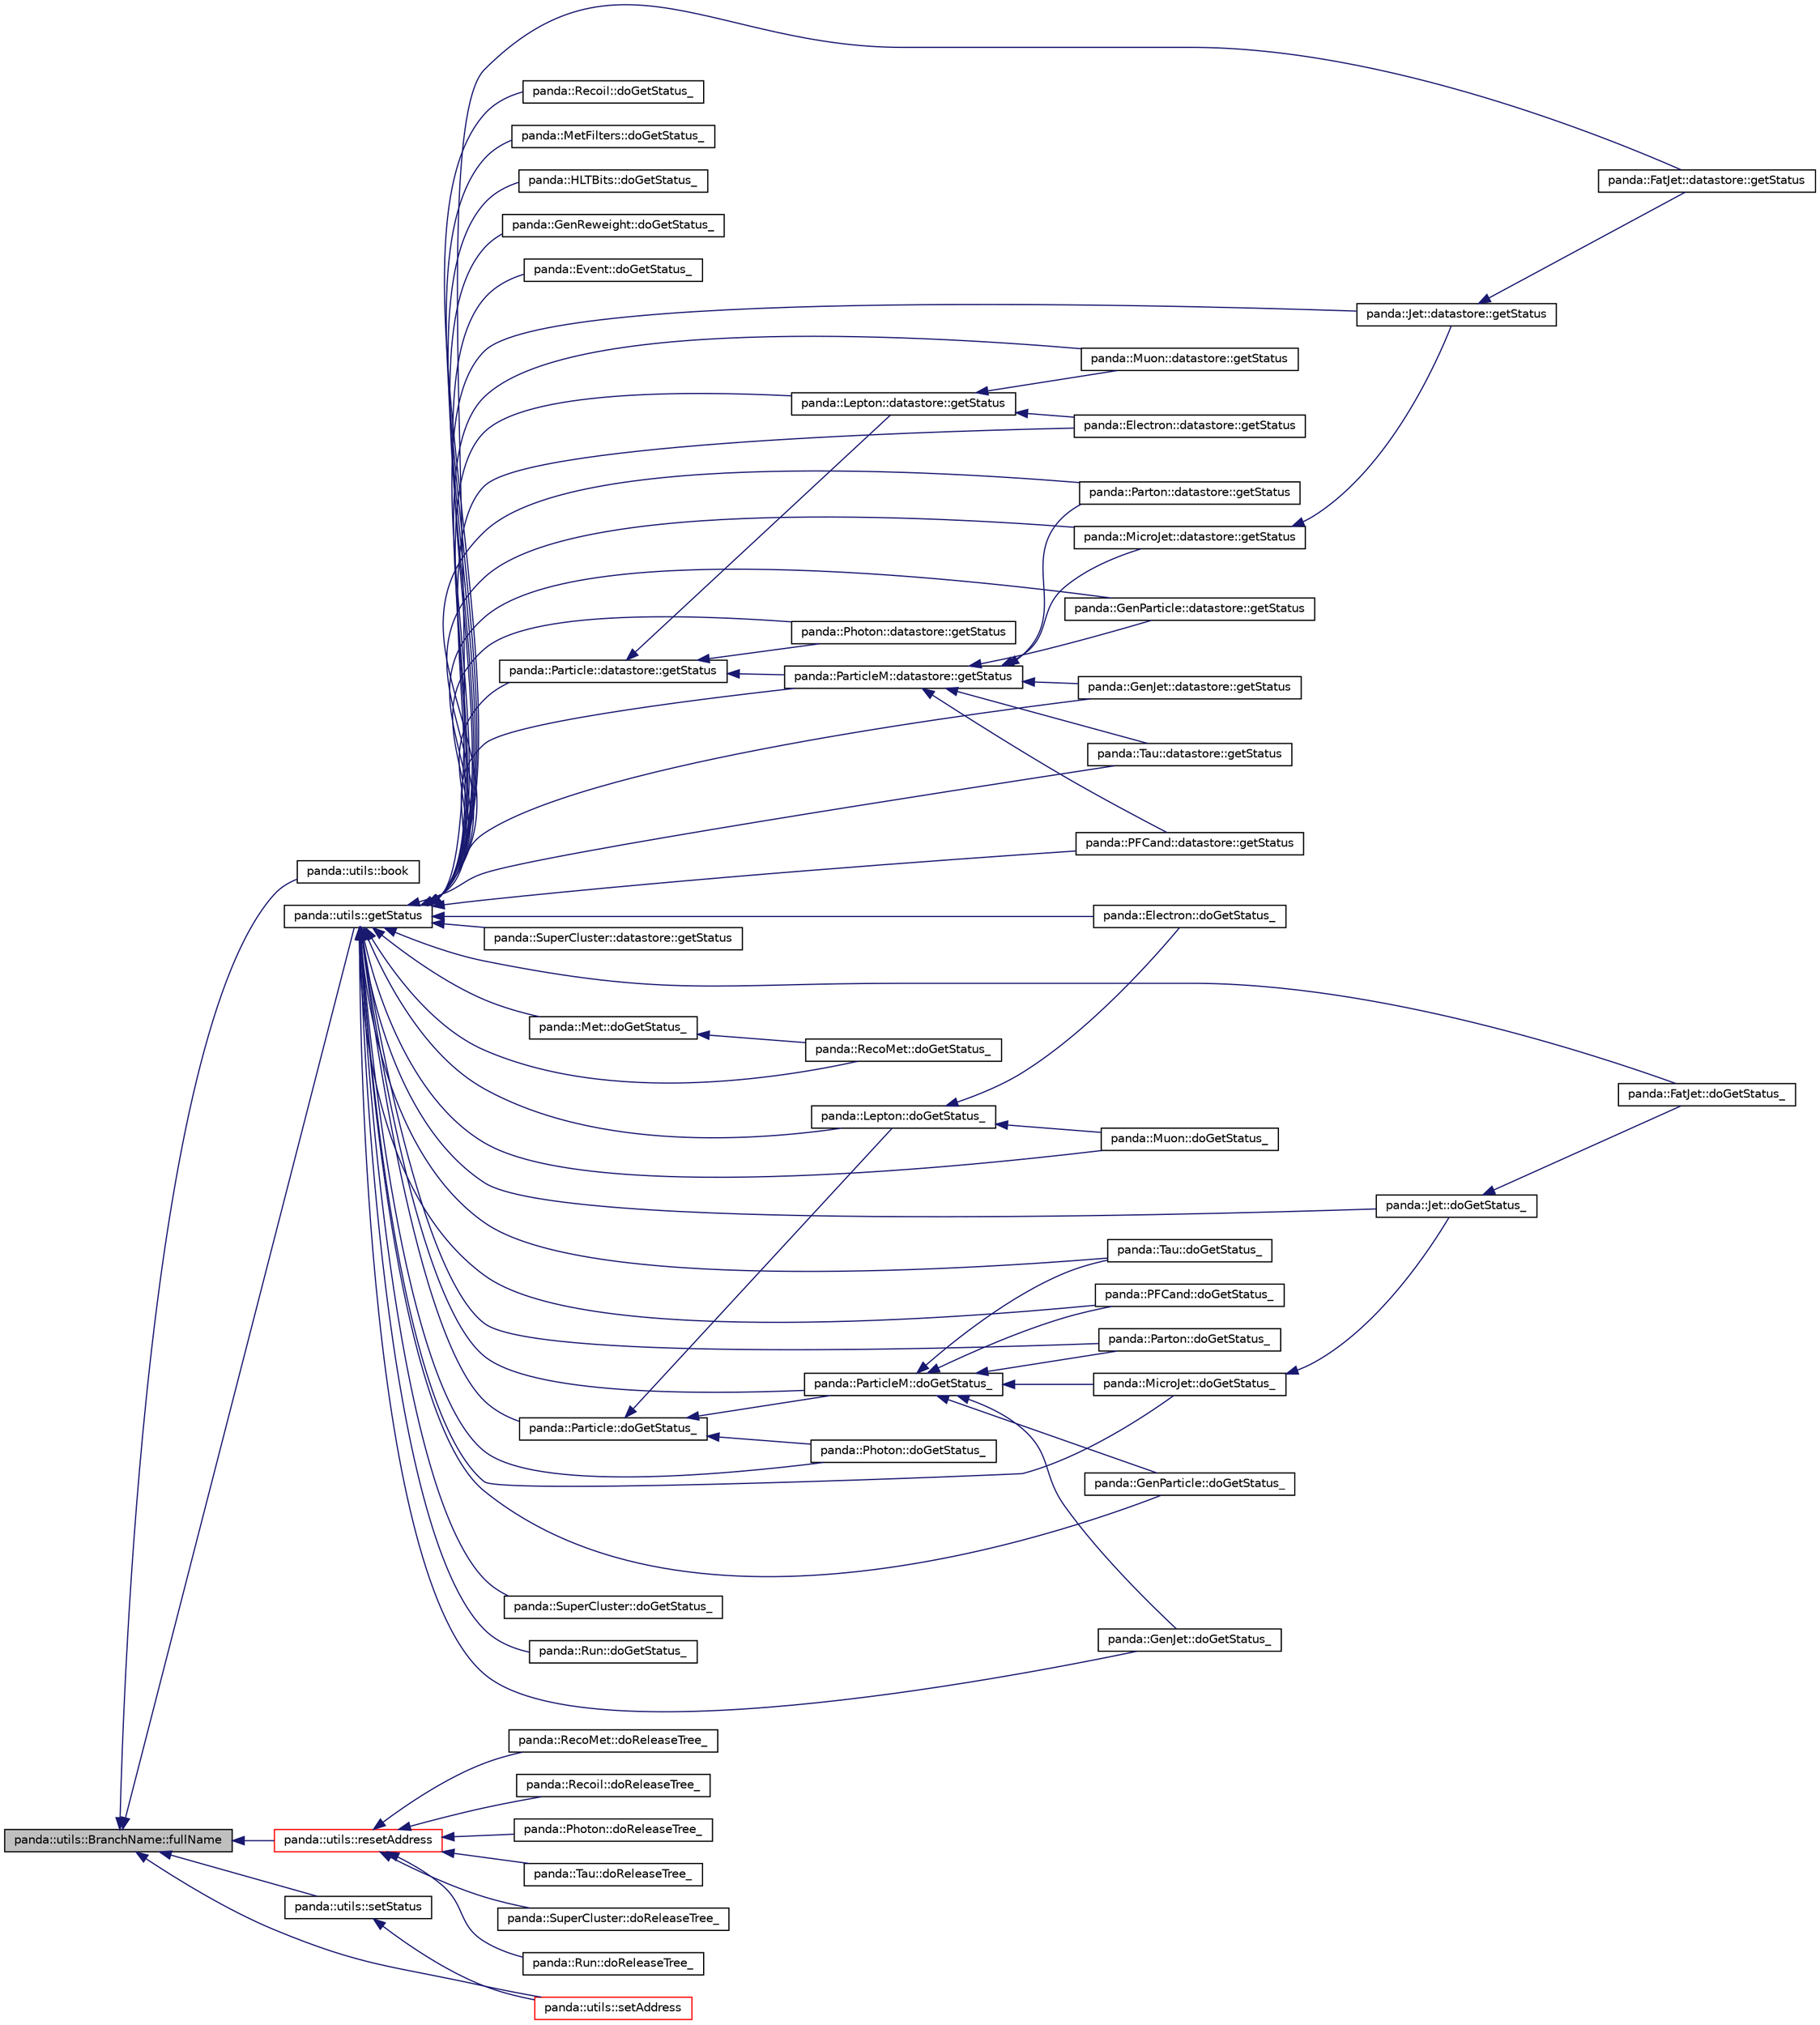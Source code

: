 digraph G
{
  edge [fontname="Helvetica",fontsize="10",labelfontname="Helvetica",labelfontsize="10"];
  node [fontname="Helvetica",fontsize="10",shape=record];
  rankdir=LR;
  Node1 [label="panda::utils::BranchName::fullName",height=0.2,width=0.4,color="black", fillcolor="grey75", style="filled" fontcolor="black"];
  Node1 -> Node2 [dir=back,color="midnightblue",fontsize="10",style="solid"];
  Node2 [label="panda::utils::book",height=0.2,width=0.4,color="black", fillcolor="white", style="filled",URL="$namespacepanda_1_1utils.html#aa19d897bd5e032044ceac8b4eae43409"];
  Node1 -> Node3 [dir=back,color="midnightblue",fontsize="10",style="solid"];
  Node3 [label="panda::utils::getStatus",height=0.2,width=0.4,color="black", fillcolor="white", style="filled",URL="$namespacepanda_1_1utils.html#a8928c2bd486eae6103c33618c6eb4e80",tooltip="Get the status of a branch."];
  Node3 -> Node4 [dir=back,color="midnightblue",fontsize="10",style="solid"];
  Node4 [label="panda::Tau::doGetStatus_",height=0.2,width=0.4,color="black", fillcolor="white", style="filled",URL="$classpanda_1_1Tau.html#ad81f7bd9caddfbc5773bd20f5f4a227f"];
  Node3 -> Node5 [dir=back,color="midnightblue",fontsize="10",style="solid"];
  Node5 [label="panda::SuperCluster::doGetStatus_",height=0.2,width=0.4,color="black", fillcolor="white", style="filled",URL="$classpanda_1_1SuperCluster.html#a6b60a8ad8ccc886281aecdb05e1395fb"];
  Node3 -> Node6 [dir=back,color="midnightblue",fontsize="10",style="solid"];
  Node6 [label="panda::Run::doGetStatus_",height=0.2,width=0.4,color="black", fillcolor="white", style="filled",URL="$classpanda_1_1Run.html#a624aa12a6f703dbedea314cf69f1f04f"];
  Node3 -> Node7 [dir=back,color="midnightblue",fontsize="10",style="solid"];
  Node7 [label="panda::RecoMet::doGetStatus_",height=0.2,width=0.4,color="black", fillcolor="white", style="filled",URL="$classpanda_1_1RecoMet.html#a17e58c29268fd0e3f84467046cf28f2b"];
  Node3 -> Node8 [dir=back,color="midnightblue",fontsize="10",style="solid"];
  Node8 [label="panda::Recoil::doGetStatus_",height=0.2,width=0.4,color="black", fillcolor="white", style="filled",URL="$classpanda_1_1Recoil.html#ad20acbe1a9a80eabffbab6bca8d99d24"];
  Node3 -> Node9 [dir=back,color="midnightblue",fontsize="10",style="solid"];
  Node9 [label="panda::Photon::doGetStatus_",height=0.2,width=0.4,color="black", fillcolor="white", style="filled",URL="$classpanda_1_1Photon.html#ae0b07f281f6553d7d1fe088374e6e39b"];
  Node3 -> Node10 [dir=back,color="midnightblue",fontsize="10",style="solid"];
  Node10 [label="panda::PFCand::doGetStatus_",height=0.2,width=0.4,color="black", fillcolor="white", style="filled",URL="$classpanda_1_1PFCand.html#a3567f5259663a227698b6e27cc340cb4"];
  Node3 -> Node11 [dir=back,color="midnightblue",fontsize="10",style="solid"];
  Node11 [label="panda::Parton::doGetStatus_",height=0.2,width=0.4,color="black", fillcolor="white", style="filled",URL="$classpanda_1_1Parton.html#ab3709c6ae8b88560326291d4d1598c6b"];
  Node3 -> Node12 [dir=back,color="midnightblue",fontsize="10",style="solid"];
  Node12 [label="panda::ParticleM::doGetStatus_",height=0.2,width=0.4,color="black", fillcolor="white", style="filled",URL="$classpanda_1_1ParticleM.html#a003a63672058369e9bbea413e055b1c1"];
  Node12 -> Node4 [dir=back,color="midnightblue",fontsize="10",style="solid"];
  Node12 -> Node10 [dir=back,color="midnightblue",fontsize="10",style="solid"];
  Node12 -> Node11 [dir=back,color="midnightblue",fontsize="10",style="solid"];
  Node12 -> Node13 [dir=back,color="midnightblue",fontsize="10",style="solid"];
  Node13 [label="panda::MicroJet::doGetStatus_",height=0.2,width=0.4,color="black", fillcolor="white", style="filled",URL="$classpanda_1_1MicroJet.html#a2055608524fe0bb8e4fae8ef78e3333e"];
  Node13 -> Node14 [dir=back,color="midnightblue",fontsize="10",style="solid"];
  Node14 [label="panda::Jet::doGetStatus_",height=0.2,width=0.4,color="black", fillcolor="white", style="filled",URL="$classpanda_1_1Jet.html#a4ecbac39b42fe464f6346711aed38aba"];
  Node14 -> Node15 [dir=back,color="midnightblue",fontsize="10",style="solid"];
  Node15 [label="panda::FatJet::doGetStatus_",height=0.2,width=0.4,color="black", fillcolor="white", style="filled",URL="$classpanda_1_1FatJet.html#a96835f1d5e56985c033cc73029dccef0"];
  Node12 -> Node16 [dir=back,color="midnightblue",fontsize="10",style="solid"];
  Node16 [label="panda::GenParticle::doGetStatus_",height=0.2,width=0.4,color="black", fillcolor="white", style="filled",URL="$classpanda_1_1GenParticle.html#a117dbbc192b9795838cbfbc75f0eceb8"];
  Node12 -> Node17 [dir=back,color="midnightblue",fontsize="10",style="solid"];
  Node17 [label="panda::GenJet::doGetStatus_",height=0.2,width=0.4,color="black", fillcolor="white", style="filled",URL="$classpanda_1_1GenJet.html#a5f514a9289d97bd7b6b8731323143269"];
  Node3 -> Node18 [dir=back,color="midnightblue",fontsize="10",style="solid"];
  Node18 [label="panda::Particle::doGetStatus_",height=0.2,width=0.4,color="black", fillcolor="white", style="filled",URL="$classpanda_1_1Particle.html#a7dcbf68bc3e74fdef1e3f3c620fb019a"];
  Node18 -> Node9 [dir=back,color="midnightblue",fontsize="10",style="solid"];
  Node18 -> Node12 [dir=back,color="midnightblue",fontsize="10",style="solid"];
  Node18 -> Node19 [dir=back,color="midnightblue",fontsize="10",style="solid"];
  Node19 [label="panda::Lepton::doGetStatus_",height=0.2,width=0.4,color="black", fillcolor="white", style="filled",URL="$classpanda_1_1Lepton.html#a90a170df4cd09d324964da724bcc5428"];
  Node19 -> Node20 [dir=back,color="midnightblue",fontsize="10",style="solid"];
  Node20 [label="panda::Muon::doGetStatus_",height=0.2,width=0.4,color="black", fillcolor="white", style="filled",URL="$classpanda_1_1Muon.html#af2331a81be13a07cc0202a6d107b0685"];
  Node19 -> Node21 [dir=back,color="midnightblue",fontsize="10",style="solid"];
  Node21 [label="panda::Electron::doGetStatus_",height=0.2,width=0.4,color="black", fillcolor="white", style="filled",URL="$classpanda_1_1Electron.html#a3e2097c55d5ab63188d0c04426e47248"];
  Node3 -> Node20 [dir=back,color="midnightblue",fontsize="10",style="solid"];
  Node3 -> Node13 [dir=back,color="midnightblue",fontsize="10",style="solid"];
  Node3 -> Node22 [dir=back,color="midnightblue",fontsize="10",style="solid"];
  Node22 [label="panda::MetFilters::doGetStatus_",height=0.2,width=0.4,color="black", fillcolor="white", style="filled",URL="$classpanda_1_1MetFilters.html#ad31a44df0eb98f6402c27fe8cf95b7e3"];
  Node3 -> Node23 [dir=back,color="midnightblue",fontsize="10",style="solid"];
  Node23 [label="panda::Met::doGetStatus_",height=0.2,width=0.4,color="black", fillcolor="white", style="filled",URL="$classpanda_1_1Met.html#aa3b7a9f0bbbc48a0dbf21909c0c18d30"];
  Node23 -> Node7 [dir=back,color="midnightblue",fontsize="10",style="solid"];
  Node3 -> Node19 [dir=back,color="midnightblue",fontsize="10",style="solid"];
  Node3 -> Node14 [dir=back,color="midnightblue",fontsize="10",style="solid"];
  Node3 -> Node24 [dir=back,color="midnightblue",fontsize="10",style="solid"];
  Node24 [label="panda::HLTBits::doGetStatus_",height=0.2,width=0.4,color="black", fillcolor="white", style="filled",URL="$classpanda_1_1HLTBits.html#a25f37a9baf25b848fb303f8d08daa027"];
  Node3 -> Node25 [dir=back,color="midnightblue",fontsize="10",style="solid"];
  Node25 [label="panda::GenReweight::doGetStatus_",height=0.2,width=0.4,color="black", fillcolor="white", style="filled",URL="$classpanda_1_1GenReweight.html#a0d5945a3b2fd8aba14d8259a3dc36e97"];
  Node3 -> Node16 [dir=back,color="midnightblue",fontsize="10",style="solid"];
  Node3 -> Node17 [dir=back,color="midnightblue",fontsize="10",style="solid"];
  Node3 -> Node15 [dir=back,color="midnightblue",fontsize="10",style="solid"];
  Node3 -> Node26 [dir=back,color="midnightblue",fontsize="10",style="solid"];
  Node26 [label="panda::Event::doGetStatus_",height=0.2,width=0.4,color="black", fillcolor="white", style="filled",URL="$classpanda_1_1Event.html#a1bd8a01f111c4e14a921a560caef6821"];
  Node3 -> Node21 [dir=back,color="midnightblue",fontsize="10",style="solid"];
  Node3 -> Node27 [dir=back,color="midnightblue",fontsize="10",style="solid"];
  Node27 [label="panda::Tau::datastore::getStatus",height=0.2,width=0.4,color="black", fillcolor="white", style="filled",URL="$structpanda_1_1Tau_1_1datastore.html#af6634c2974f07bafef20c5a49dfd4050"];
  Node3 -> Node28 [dir=back,color="midnightblue",fontsize="10",style="solid"];
  Node28 [label="panda::SuperCluster::datastore::getStatus",height=0.2,width=0.4,color="black", fillcolor="white", style="filled",URL="$structpanda_1_1SuperCluster_1_1datastore.html#a24fa9e942bf46eb8d8a6b9499a8ef231"];
  Node3 -> Node29 [dir=back,color="midnightblue",fontsize="10",style="solid"];
  Node29 [label="panda::Photon::datastore::getStatus",height=0.2,width=0.4,color="black", fillcolor="white", style="filled",URL="$structpanda_1_1Photon_1_1datastore.html#a3a0f1b3be1d8cfa4bb5d6a5a6a48997d"];
  Node3 -> Node30 [dir=back,color="midnightblue",fontsize="10",style="solid"];
  Node30 [label="panda::PFCand::datastore::getStatus",height=0.2,width=0.4,color="black", fillcolor="white", style="filled",URL="$structpanda_1_1PFCand_1_1datastore.html#a117b3a740a7d57118a35816456118685"];
  Node3 -> Node31 [dir=back,color="midnightblue",fontsize="10",style="solid"];
  Node31 [label="panda::Parton::datastore::getStatus",height=0.2,width=0.4,color="black", fillcolor="white", style="filled",URL="$structpanda_1_1Parton_1_1datastore.html#af82916b07ec783b268c2491cd5b374be"];
  Node3 -> Node32 [dir=back,color="midnightblue",fontsize="10",style="solid"];
  Node32 [label="panda::ParticleM::datastore::getStatus",height=0.2,width=0.4,color="black", fillcolor="white", style="filled",URL="$structpanda_1_1ParticleM_1_1datastore.html#a4069b8cdca5715ed6faf0a7907ea8386"];
  Node32 -> Node27 [dir=back,color="midnightblue",fontsize="10",style="solid"];
  Node32 -> Node30 [dir=back,color="midnightblue",fontsize="10",style="solid"];
  Node32 -> Node31 [dir=back,color="midnightblue",fontsize="10",style="solid"];
  Node32 -> Node33 [dir=back,color="midnightblue",fontsize="10",style="solid"];
  Node33 [label="panda::MicroJet::datastore::getStatus",height=0.2,width=0.4,color="black", fillcolor="white", style="filled",URL="$structpanda_1_1MicroJet_1_1datastore.html#ae893cdc52ad9ae8ffc8a8cea1cac1377"];
  Node33 -> Node34 [dir=back,color="midnightblue",fontsize="10",style="solid"];
  Node34 [label="panda::Jet::datastore::getStatus",height=0.2,width=0.4,color="black", fillcolor="white", style="filled",URL="$structpanda_1_1Jet_1_1datastore.html#ac3a9ecd013ec5d5bf94f71ff013e5491"];
  Node34 -> Node35 [dir=back,color="midnightblue",fontsize="10",style="solid"];
  Node35 [label="panda::FatJet::datastore::getStatus",height=0.2,width=0.4,color="black", fillcolor="white", style="filled",URL="$structpanda_1_1FatJet_1_1datastore.html#a83669574414333b1656878e0ec09c345"];
  Node32 -> Node36 [dir=back,color="midnightblue",fontsize="10",style="solid"];
  Node36 [label="panda::GenParticle::datastore::getStatus",height=0.2,width=0.4,color="black", fillcolor="white", style="filled",URL="$structpanda_1_1GenParticle_1_1datastore.html#af83451f0c94efe8daeb7769571e81aef"];
  Node32 -> Node37 [dir=back,color="midnightblue",fontsize="10",style="solid"];
  Node37 [label="panda::GenJet::datastore::getStatus",height=0.2,width=0.4,color="black", fillcolor="white", style="filled",URL="$structpanda_1_1GenJet_1_1datastore.html#a38a95477762b562ae4a6f2487e2c26ff"];
  Node3 -> Node38 [dir=back,color="midnightblue",fontsize="10",style="solid"];
  Node38 [label="panda::Particle::datastore::getStatus",height=0.2,width=0.4,color="black", fillcolor="white", style="filled",URL="$structpanda_1_1Particle_1_1datastore.html#a09e5a80068f06d0d2118c2596258b8e3"];
  Node38 -> Node29 [dir=back,color="midnightblue",fontsize="10",style="solid"];
  Node38 -> Node32 [dir=back,color="midnightblue",fontsize="10",style="solid"];
  Node38 -> Node39 [dir=back,color="midnightblue",fontsize="10",style="solid"];
  Node39 [label="panda::Lepton::datastore::getStatus",height=0.2,width=0.4,color="black", fillcolor="white", style="filled",URL="$structpanda_1_1Lepton_1_1datastore.html#a44602d14a45e9a23ffdb02f9dfa7e018"];
  Node39 -> Node40 [dir=back,color="midnightblue",fontsize="10",style="solid"];
  Node40 [label="panda::Muon::datastore::getStatus",height=0.2,width=0.4,color="black", fillcolor="white", style="filled",URL="$structpanda_1_1Muon_1_1datastore.html#aa1c3edc46b6ca55e9b77634cdd0e6684"];
  Node39 -> Node41 [dir=back,color="midnightblue",fontsize="10",style="solid"];
  Node41 [label="panda::Electron::datastore::getStatus",height=0.2,width=0.4,color="black", fillcolor="white", style="filled",URL="$structpanda_1_1Electron_1_1datastore.html#aca8cd939bbe2edf7b152348364b1ac4c"];
  Node3 -> Node40 [dir=back,color="midnightblue",fontsize="10",style="solid"];
  Node3 -> Node33 [dir=back,color="midnightblue",fontsize="10",style="solid"];
  Node3 -> Node39 [dir=back,color="midnightblue",fontsize="10",style="solid"];
  Node3 -> Node34 [dir=back,color="midnightblue",fontsize="10",style="solid"];
  Node3 -> Node36 [dir=back,color="midnightblue",fontsize="10",style="solid"];
  Node3 -> Node37 [dir=back,color="midnightblue",fontsize="10",style="solid"];
  Node3 -> Node35 [dir=back,color="midnightblue",fontsize="10",style="solid"];
  Node3 -> Node41 [dir=back,color="midnightblue",fontsize="10",style="solid"];
  Node1 -> Node42 [dir=back,color="midnightblue",fontsize="10",style="solid"];
  Node42 [label="panda::utils::resetAddress",height=0.2,width=0.4,color="red", fillcolor="white", style="filled",URL="$namespacepanda_1_1utils.html#a82a8530e64fbdf917cf9b8659065f98b"];
  Node42 -> Node43 [dir=back,color="midnightblue",fontsize="10",style="solid"];
  Node43 [label="panda::Tau::doReleaseTree_",height=0.2,width=0.4,color="black", fillcolor="white", style="filled",URL="$classpanda_1_1Tau.html#a5e28b6235042855a3e9d3b613c5145e5"];
  Node42 -> Node44 [dir=back,color="midnightblue",fontsize="10",style="solid"];
  Node44 [label="panda::SuperCluster::doReleaseTree_",height=0.2,width=0.4,color="black", fillcolor="white", style="filled",URL="$classpanda_1_1SuperCluster.html#ac09c224f056ac15319802ccb3a807a2a"];
  Node42 -> Node45 [dir=back,color="midnightblue",fontsize="10",style="solid"];
  Node45 [label="panda::Run::doReleaseTree_",height=0.2,width=0.4,color="black", fillcolor="white", style="filled",URL="$classpanda_1_1Run.html#a8a59dc2c95b3a5e3bc43040c119320cd"];
  Node42 -> Node46 [dir=back,color="midnightblue",fontsize="10",style="solid"];
  Node46 [label="panda::RecoMet::doReleaseTree_",height=0.2,width=0.4,color="black", fillcolor="white", style="filled",URL="$classpanda_1_1RecoMet.html#a264ac3eeeaf567babde8c3847317bcc9"];
  Node42 -> Node47 [dir=back,color="midnightblue",fontsize="10",style="solid"];
  Node47 [label="panda::Recoil::doReleaseTree_",height=0.2,width=0.4,color="black", fillcolor="white", style="filled",URL="$classpanda_1_1Recoil.html#aafbaf725b3422789edfa8eb17e6f7a52"];
  Node42 -> Node48 [dir=back,color="midnightblue",fontsize="10",style="solid"];
  Node48 [label="panda::Photon::doReleaseTree_",height=0.2,width=0.4,color="black", fillcolor="white", style="filled",URL="$classpanda_1_1Photon.html#a316d874232548d46d8ce0452b1d0fda9"];
  Node1 -> Node49 [dir=back,color="midnightblue",fontsize="10",style="solid"];
  Node49 [label="panda::utils::setAddress",height=0.2,width=0.4,color="red", fillcolor="white", style="filled",URL="$namespacepanda_1_1utils.html#abf9c62e588560197c2bae9932e6a6e05",tooltip="Set address."];
  Node1 -> Node50 [dir=back,color="midnightblue",fontsize="10",style="solid"];
  Node50 [label="panda::utils::setStatus",height=0.2,width=0.4,color="black", fillcolor="white", style="filled",URL="$namespacepanda_1_1utils.html#a01665f786d6a2acedb8f008f3fc9fc84",tooltip="Set the status of a branch."];
  Node50 -> Node49 [dir=back,color="midnightblue",fontsize="10",style="solid"];
}
